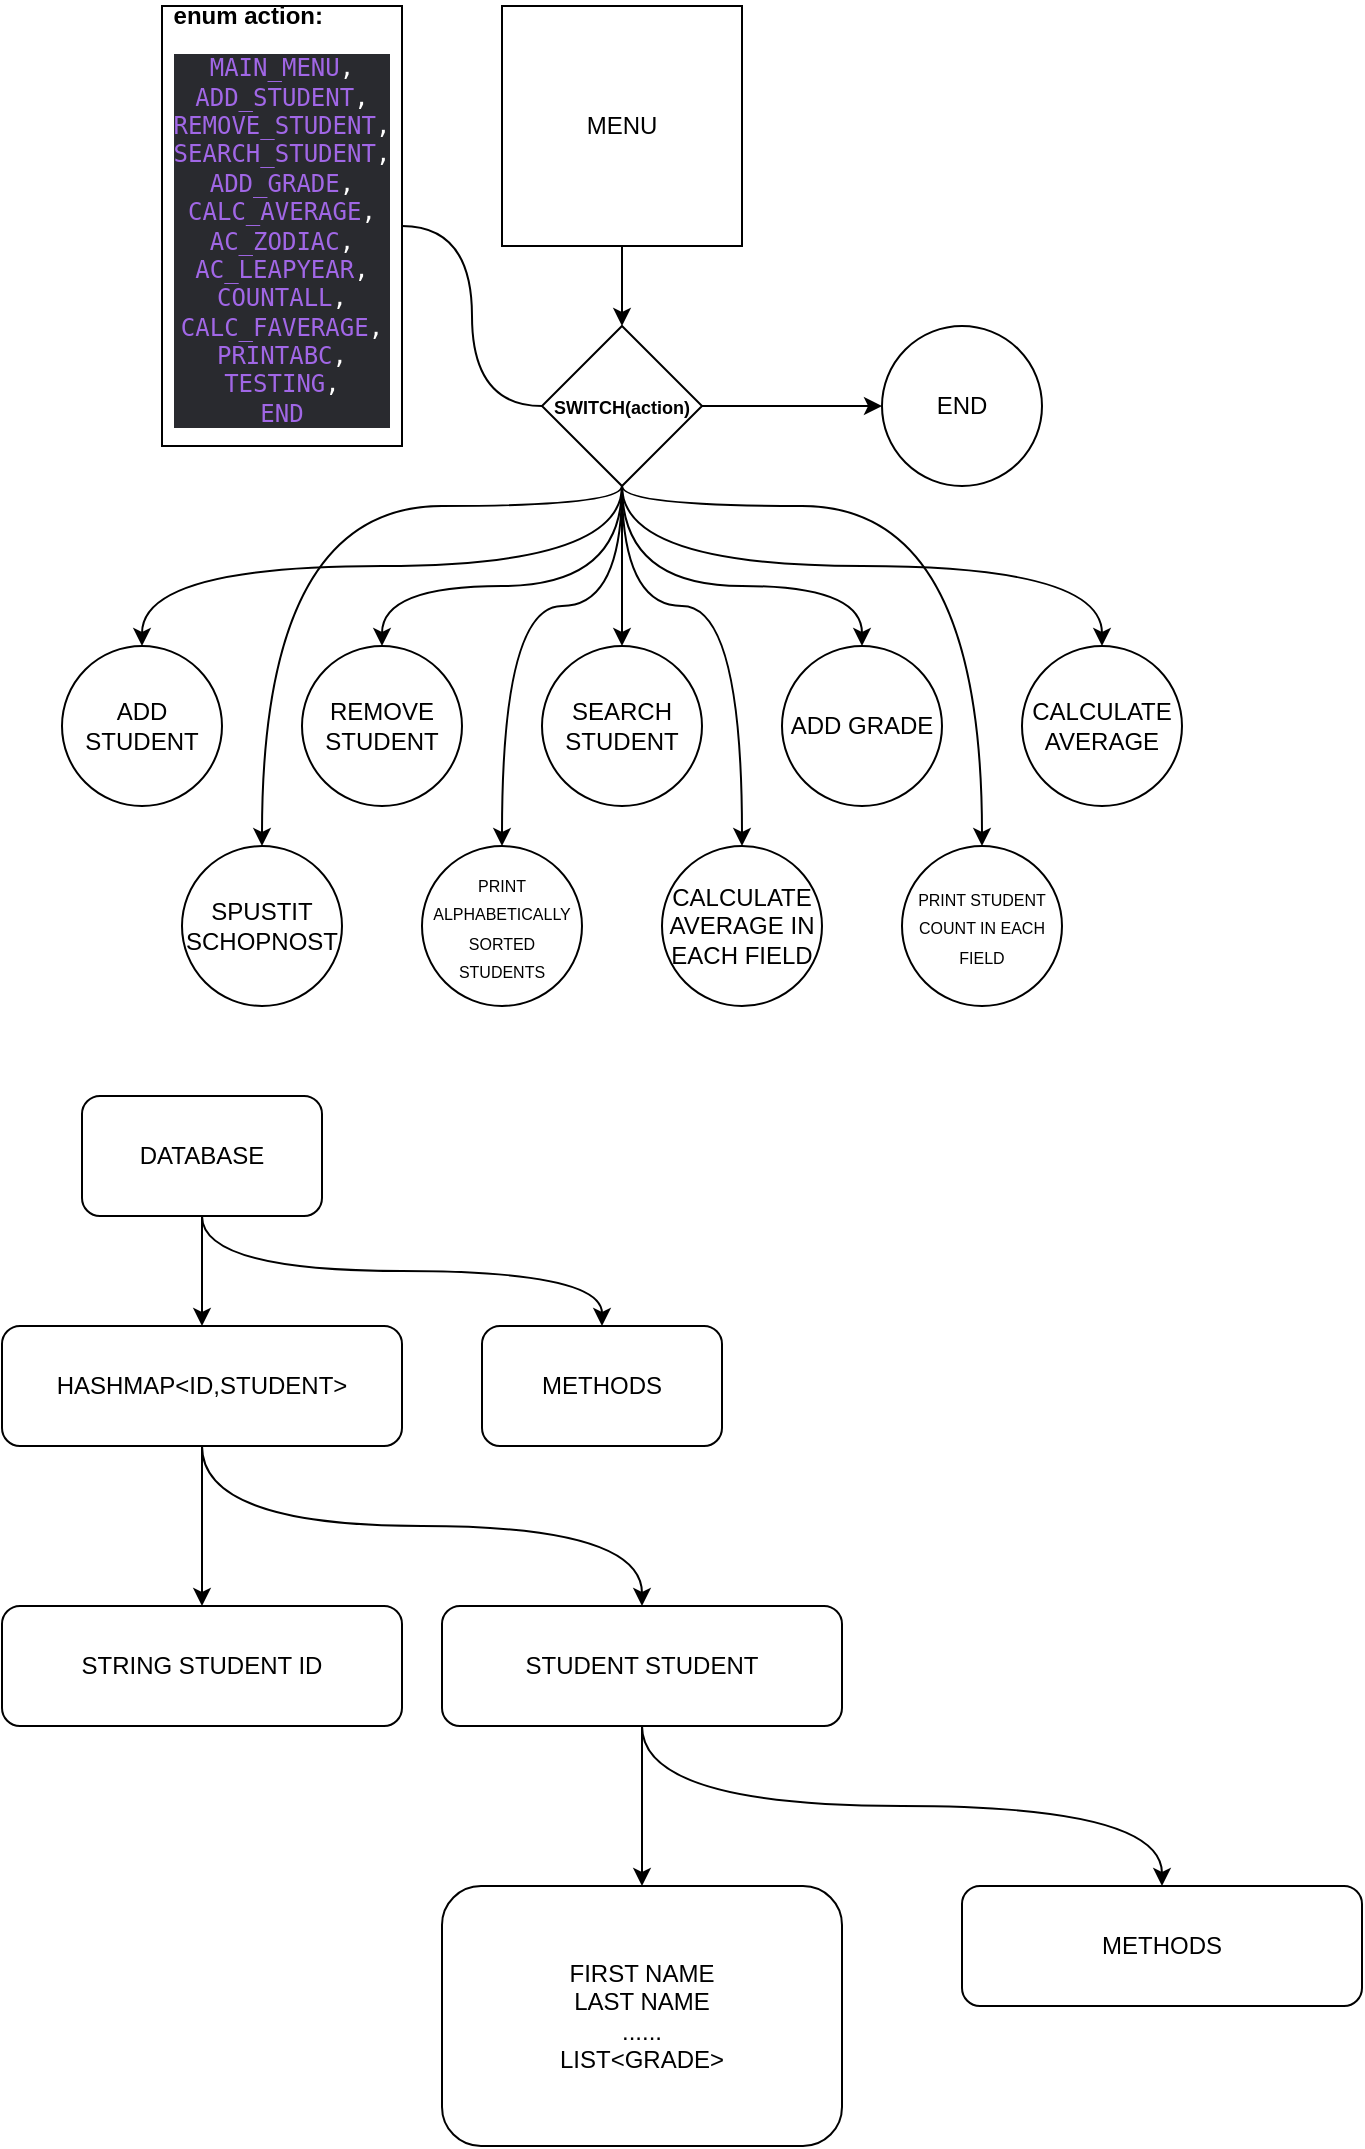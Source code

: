 <mxfile version="17.4.2" type="device"><diagram id="dhNkYcpJN5SeuNb3kwOF" name="Page-1"><mxGraphModel dx="830" dy="513" grid="1" gridSize="10" guides="1" tooltips="1" connect="1" arrows="1" fold="1" page="1" pageScale="1" pageWidth="827" pageHeight="1169" math="0" shadow="0"><root><mxCell id="0"/><mxCell id="1" parent="0"/><mxCell id="n7JmjiGTG8Q_CoYcDzAs-15" style="edgeStyle=orthogonalEdgeStyle;curved=1;rounded=0;orthogonalLoop=1;jettySize=auto;html=1;exitX=0.5;exitY=1;exitDx=0;exitDy=0;entryX=0.5;entryY=0;entryDx=0;entryDy=0;fontSize=9;" parent="1" source="n7JmjiGTG8Q_CoYcDzAs-1" target="n7JmjiGTG8Q_CoYcDzAs-2" edge="1"><mxGeometry relative="1" as="geometry"/></mxCell><mxCell id="n7JmjiGTG8Q_CoYcDzAs-1" value="MENU&lt;br&gt;" style="whiteSpace=wrap;html=1;aspect=fixed;" parent="1" vertex="1"><mxGeometry x="340" y="40" width="120" height="120" as="geometry"/></mxCell><mxCell id="n7JmjiGTG8Q_CoYcDzAs-6" style="edgeStyle=orthogonalEdgeStyle;rounded=0;orthogonalLoop=1;jettySize=auto;html=1;exitX=0.5;exitY=1;exitDx=0;exitDy=0;entryX=0.5;entryY=0;entryDx=0;entryDy=0;" parent="1" source="n7JmjiGTG8Q_CoYcDzAs-2" target="n7JmjiGTG8Q_CoYcDzAs-4" edge="1"><mxGeometry relative="1" as="geometry"><mxPoint x="400" y="320" as="sourcePoint"/></mxGeometry></mxCell><mxCell id="n7JmjiGTG8Q_CoYcDzAs-7" style="edgeStyle=orthogonalEdgeStyle;rounded=0;orthogonalLoop=1;jettySize=auto;html=1;exitX=0.5;exitY=1;exitDx=0;exitDy=0;entryX=0.5;entryY=0;entryDx=0;entryDy=0;curved=1;" parent="1" source="n7JmjiGTG8Q_CoYcDzAs-2" target="n7JmjiGTG8Q_CoYcDzAs-5" edge="1"><mxGeometry relative="1" as="geometry"><mxPoint x="400" y="320" as="sourcePoint"/><Array as="points"><mxPoint x="400" y="330"/><mxPoint x="280" y="330"/></Array></mxGeometry></mxCell><mxCell id="n7JmjiGTG8Q_CoYcDzAs-8" style="edgeStyle=orthogonalEdgeStyle;rounded=0;orthogonalLoop=1;jettySize=auto;html=1;exitX=0.5;exitY=1;exitDx=0;exitDy=0;entryX=0.5;entryY=0;entryDx=0;entryDy=0;curved=1;" parent="1" source="n7JmjiGTG8Q_CoYcDzAs-2" target="n7JmjiGTG8Q_CoYcDzAs-3" edge="1"><mxGeometry relative="1" as="geometry"><mxPoint x="400" y="320" as="sourcePoint"/><Array as="points"><mxPoint x="400" y="330"/><mxPoint x="520" y="330"/></Array></mxGeometry></mxCell><mxCell id="n7JmjiGTG8Q_CoYcDzAs-10" value="" style="edgeStyle=orthogonalEdgeStyle;rounded=0;orthogonalLoop=1;jettySize=auto;html=1;curved=1;exitX=0.5;exitY=1;exitDx=0;exitDy=0;" parent="1" source="n7JmjiGTG8Q_CoYcDzAs-2" target="n7JmjiGTG8Q_CoYcDzAs-9" edge="1"><mxGeometry relative="1" as="geometry"><mxPoint x="400" y="320" as="sourcePoint"/><Array as="points"><mxPoint x="400" y="320"/><mxPoint x="160" y="320"/></Array></mxGeometry></mxCell><mxCell id="n7JmjiGTG8Q_CoYcDzAs-12" value="" style="edgeStyle=orthogonalEdgeStyle;rounded=0;orthogonalLoop=1;jettySize=auto;html=1;curved=1;exitX=0.5;exitY=1;exitDx=0;exitDy=0;" parent="1" source="n7JmjiGTG8Q_CoYcDzAs-2" target="n7JmjiGTG8Q_CoYcDzAs-11" edge="1"><mxGeometry relative="1" as="geometry"><mxPoint x="400" y="320" as="sourcePoint"/><Array as="points"><mxPoint x="400" y="320"/><mxPoint x="640" y="320"/></Array></mxGeometry></mxCell><mxCell id="n7JmjiGTG8Q_CoYcDzAs-14" value="" style="edgeStyle=orthogonalEdgeStyle;rounded=0;orthogonalLoop=1;jettySize=auto;html=1;exitX=1;exitY=0.5;exitDx=0;exitDy=0;curved=1;" parent="1" source="n7JmjiGTG8Q_CoYcDzAs-2" target="n7JmjiGTG8Q_CoYcDzAs-13" edge="1"><mxGeometry relative="1" as="geometry"/></mxCell><mxCell id="n7JmjiGTG8Q_CoYcDzAs-17" value="" style="edgeStyle=orthogonalEdgeStyle;curved=1;rounded=0;orthogonalLoop=1;jettySize=auto;html=1;fontSize=10;startArrow=none;startFill=0;endArrow=none;endFill=0;" parent="1" source="n7JmjiGTG8Q_CoYcDzAs-2" target="n7JmjiGTG8Q_CoYcDzAs-16" edge="1"><mxGeometry relative="1" as="geometry"/></mxCell><mxCell id="Mg9xroK7dNu9QhbX7GLU-8" style="edgeStyle=orthogonalEdgeStyle;rounded=0;orthogonalLoop=1;jettySize=auto;html=1;exitX=0.5;exitY=1;exitDx=0;exitDy=0;entryX=0.5;entryY=0;entryDx=0;entryDy=0;curved=1;" parent="1" source="n7JmjiGTG8Q_CoYcDzAs-2" target="Mg9xroK7dNu9QhbX7GLU-3" edge="1"><mxGeometry relative="1" as="geometry"><Array as="points"><mxPoint x="400" y="290"/><mxPoint x="220" y="290"/></Array></mxGeometry></mxCell><mxCell id="Mg9xroK7dNu9QhbX7GLU-9" style="edgeStyle=orthogonalEdgeStyle;curved=1;rounded=0;orthogonalLoop=1;jettySize=auto;html=1;exitX=0.5;exitY=1;exitDx=0;exitDy=0;entryX=0.5;entryY=0;entryDx=0;entryDy=0;" parent="1" source="n7JmjiGTG8Q_CoYcDzAs-2" target="Mg9xroK7dNu9QhbX7GLU-4" edge="1"><mxGeometry relative="1" as="geometry"><Array as="points"><mxPoint x="400" y="340"/><mxPoint x="340" y="340"/></Array></mxGeometry></mxCell><mxCell id="Mg9xroK7dNu9QhbX7GLU-10" style="edgeStyle=orthogonalEdgeStyle;curved=1;rounded=0;orthogonalLoop=1;jettySize=auto;html=1;exitX=0.5;exitY=1;exitDx=0;exitDy=0;entryX=0.5;entryY=0;entryDx=0;entryDy=0;" parent="1" source="n7JmjiGTG8Q_CoYcDzAs-2" target="Mg9xroK7dNu9QhbX7GLU-5" edge="1"><mxGeometry relative="1" as="geometry"><Array as="points"><mxPoint x="400" y="340"/><mxPoint x="460" y="340"/></Array></mxGeometry></mxCell><mxCell id="Mg9xroK7dNu9QhbX7GLU-11" style="edgeStyle=orthogonalEdgeStyle;curved=1;rounded=0;orthogonalLoop=1;jettySize=auto;html=1;exitX=0.5;exitY=1;exitDx=0;exitDy=0;entryX=0.5;entryY=0;entryDx=0;entryDy=0;" parent="1" source="n7JmjiGTG8Q_CoYcDzAs-2" target="Mg9xroK7dNu9QhbX7GLU-6" edge="1"><mxGeometry relative="1" as="geometry"><Array as="points"><mxPoint x="400" y="290"/><mxPoint x="580" y="290"/></Array></mxGeometry></mxCell><mxCell id="n7JmjiGTG8Q_CoYcDzAs-2" value="&lt;font size=&quot;1&quot;&gt;&lt;b style=&quot;font-size: 9px&quot;&gt;SWITCH(action)&lt;/b&gt;&lt;/font&gt;" style="rhombus;whiteSpace=wrap;html=1;fontSize=10;" parent="1" vertex="1"><mxGeometry x="360" y="200" width="80" height="80" as="geometry"/></mxCell><mxCell id="n7JmjiGTG8Q_CoYcDzAs-3" value="ADD GRADE" style="ellipse;whiteSpace=wrap;html=1;aspect=fixed;" parent="1" vertex="1"><mxGeometry x="480" y="360" width="80" height="80" as="geometry"/></mxCell><mxCell id="n7JmjiGTG8Q_CoYcDzAs-4" value="SEARCH STUDENT" style="ellipse;whiteSpace=wrap;html=1;aspect=fixed;" parent="1" vertex="1"><mxGeometry x="360" y="360" width="80" height="80" as="geometry"/></mxCell><mxCell id="n7JmjiGTG8Q_CoYcDzAs-5" value="REMOVE STUDENT" style="ellipse;whiteSpace=wrap;html=1;aspect=fixed;" parent="1" vertex="1"><mxGeometry x="240" y="360" width="80" height="80" as="geometry"/></mxCell><mxCell id="n7JmjiGTG8Q_CoYcDzAs-9" value="ADD STUDENT" style="ellipse;whiteSpace=wrap;html=1;aspect=fixed;" parent="1" vertex="1"><mxGeometry x="120" y="360" width="80" height="80" as="geometry"/></mxCell><mxCell id="n7JmjiGTG8Q_CoYcDzAs-11" value="CALCULATE AVERAGE" style="ellipse;whiteSpace=wrap;html=1;aspect=fixed;" parent="1" vertex="1"><mxGeometry x="600" y="360" width="80" height="80" as="geometry"/></mxCell><mxCell id="n7JmjiGTG8Q_CoYcDzAs-13" value="END" style="ellipse;whiteSpace=wrap;html=1;aspect=fixed;" parent="1" vertex="1"><mxGeometry x="530" y="200" width="80" height="80" as="geometry"/></mxCell><mxCell id="n7JmjiGTG8Q_CoYcDzAs-16" value="&lt;div style=&quot;text-align: left&quot;&gt;&lt;b style=&quot;line-height: 1&quot;&gt;enum action:&lt;br&gt;&lt;/b&gt;&lt;/div&gt;&lt;pre style=&quot;background-color: rgb(41 , 42 , 47) ; font-family: &amp;#34;jetbrains mono&amp;#34; , monospace&quot;&gt;&lt;span style=&quot;color: rgb(161 , 103 , 230)&quot;&gt;MAIN_MENU&lt;/span&gt;&lt;font color=&quot;#ffffff&quot;&gt;,&lt;/font&gt;&lt;span style=&quot;color: rgb(161 , 103 , 230)&quot;&gt;&lt;br/&gt;ADD_STUDENT&lt;/span&gt;&lt;font color=&quot;#ffffff&quot;&gt;,&lt;br&gt;&lt;/font&gt;&lt;span style=&quot;color: rgb(161 , 103 , 230)&quot;&gt;REMOVE_STUDENT&lt;/span&gt;&lt;font color=&quot;#ffffff&quot;&gt;,&lt;br&gt;&lt;/font&gt;&lt;span style=&quot;color: rgb(161 , 103 , 230)&quot;&gt;SEARCH_STUDENT&lt;/span&gt;&lt;font color=&quot;#ffffff&quot;&gt;,&lt;br&gt;&lt;/font&gt;&lt;span style=&quot;color: rgb(161 , 103 , 230)&quot;&gt;ADD_GRADE&lt;/span&gt;&lt;font color=&quot;#ffffff&quot;&gt;,&lt;br&gt;&lt;/font&gt;&lt;span style=&quot;color: rgb(161 , 103 , 230)&quot;&gt;CALC_AVERAGE&lt;/span&gt;&lt;font color=&quot;#ffffff&quot;&gt;,&lt;br&gt;&lt;/font&gt;&lt;span style=&quot;color: rgb(161 , 103 , 230)&quot;&gt;AC_ZODIAC&lt;/span&gt;&lt;font color=&quot;#ffffff&quot;&gt;,&lt;br&gt;&lt;/font&gt;&lt;span style=&quot;color: rgb(161 , 103 , 230)&quot;&gt;AC_LEAPYEAR&lt;/span&gt;&lt;font color=&quot;#ffffff&quot;&gt;,&lt;br&gt;&lt;/font&gt;&lt;span style=&quot;color: rgb(161 , 103 , 230)&quot;&gt;COUNTALL&lt;/span&gt;&lt;font color=&quot;#ffffff&quot;&gt;,&lt;br&gt;&lt;/font&gt;&lt;span style=&quot;color: rgb(161 , 103 , 230)&quot;&gt;CALC_FAVERAGE&lt;/span&gt;&lt;font color=&quot;#ffffff&quot;&gt;,&lt;br&gt;&lt;/font&gt;&lt;span style=&quot;color: rgb(161 , 103 , 230)&quot;&gt;PRINTABC&lt;/span&gt;&lt;font color=&quot;#ffffff&quot;&gt;,&lt;br&gt;&lt;/font&gt;&lt;span style=&quot;color: rgb(161 , 103 , 230)&quot;&gt;TESTING&lt;/span&gt;&lt;font color=&quot;#ffffff&quot;&gt;,&lt;br&gt;&lt;/font&gt;&lt;span style=&quot;color: rgb(161 , 103 , 230)&quot;&gt;END&lt;/span&gt;&lt;/pre&gt;" style="whiteSpace=wrap;html=1;" parent="1" vertex="1"><mxGeometry x="170" y="40" width="120" height="220" as="geometry"/></mxCell><mxCell id="Mg9xroK7dNu9QhbX7GLU-3" value="SPUSTIT SCHOPNOST" style="ellipse;whiteSpace=wrap;html=1;aspect=fixed;" parent="1" vertex="1"><mxGeometry x="180" y="460" width="80" height="80" as="geometry"/></mxCell><mxCell id="Mg9xroK7dNu9QhbX7GLU-4" value="&lt;font style=&quot;font-size: 8px&quot;&gt;PRINT ALPHABETICALLY SORTED STUDENTS&lt;/font&gt;" style="ellipse;whiteSpace=wrap;html=1;aspect=fixed;" parent="1" vertex="1"><mxGeometry x="300" y="460" width="80" height="80" as="geometry"/></mxCell><mxCell id="Mg9xroK7dNu9QhbX7GLU-5" value="CALCULATE AVERAGE IN EACH FIELD" style="ellipse;whiteSpace=wrap;html=1;aspect=fixed;" parent="1" vertex="1"><mxGeometry x="420" y="460" width="80" height="80" as="geometry"/></mxCell><mxCell id="Mg9xroK7dNu9QhbX7GLU-6" value="&lt;font style=&quot;font-size: 8px&quot;&gt;PRINT STUDENT COUNT IN EACH FIELD&lt;/font&gt;" style="ellipse;whiteSpace=wrap;html=1;aspect=fixed;" parent="1" vertex="1"><mxGeometry x="540" y="460" width="80" height="80" as="geometry"/></mxCell><mxCell id="Mg9xroK7dNu9QhbX7GLU-15" value="" style="edgeStyle=orthogonalEdgeStyle;curved=1;rounded=0;orthogonalLoop=1;jettySize=auto;html=1;" parent="1" source="Mg9xroK7dNu9QhbX7GLU-12" target="Mg9xroK7dNu9QhbX7GLU-14" edge="1"><mxGeometry relative="1" as="geometry"/></mxCell><mxCell id="Mg9xroK7dNu9QhbX7GLU-17" value="" style="edgeStyle=orthogonalEdgeStyle;curved=1;rounded=0;orthogonalLoop=1;jettySize=auto;html=1;exitX=0.5;exitY=1;exitDx=0;exitDy=0;" parent="1" source="Mg9xroK7dNu9QhbX7GLU-12" target="Mg9xroK7dNu9QhbX7GLU-16" edge="1"><mxGeometry relative="1" as="geometry"/></mxCell><mxCell id="Mg9xroK7dNu9QhbX7GLU-12" value="HASHMAP&amp;lt;ID,STUDENT&amp;gt;" style="rounded=1;whiteSpace=wrap;html=1;" parent="1" vertex="1"><mxGeometry x="90" y="700" width="200" height="60" as="geometry"/></mxCell><mxCell id="Mg9xroK7dNu9QhbX7GLU-14" value="STRING STUDENT ID" style="rounded=1;whiteSpace=wrap;html=1;" parent="1" vertex="1"><mxGeometry x="90" y="840" width="200" height="60" as="geometry"/></mxCell><mxCell id="Mg9xroK7dNu9QhbX7GLU-19" value="" style="edgeStyle=orthogonalEdgeStyle;curved=1;rounded=0;orthogonalLoop=1;jettySize=auto;html=1;" parent="1" source="Mg9xroK7dNu9QhbX7GLU-16" target="Mg9xroK7dNu9QhbX7GLU-18" edge="1"><mxGeometry relative="1" as="geometry"/></mxCell><mxCell id="Mg9xroK7dNu9QhbX7GLU-22" value="" style="edgeStyle=orthogonalEdgeStyle;curved=1;rounded=0;orthogonalLoop=1;jettySize=auto;html=1;exitX=0.5;exitY=1;exitDx=0;exitDy=0;" parent="1" source="Mg9xroK7dNu9QhbX7GLU-16" target="Mg9xroK7dNu9QhbX7GLU-21" edge="1"><mxGeometry relative="1" as="geometry"/></mxCell><mxCell id="Mg9xroK7dNu9QhbX7GLU-16" value="STUDENT STUDENT" style="rounded=1;whiteSpace=wrap;html=1;" parent="1" vertex="1"><mxGeometry x="310" y="840" width="200" height="60" as="geometry"/></mxCell><mxCell id="Mg9xroK7dNu9QhbX7GLU-18" value="FIRST NAME&lt;br&gt;LAST NAME&lt;br&gt;......&lt;br&gt;LIST&amp;lt;GRADE&amp;gt;" style="rounded=1;whiteSpace=wrap;html=1;" parent="1" vertex="1"><mxGeometry x="310" y="980" width="200" height="130" as="geometry"/></mxCell><mxCell id="Mg9xroK7dNu9QhbX7GLU-21" value="METHODS" style="rounded=1;whiteSpace=wrap;html=1;" parent="1" vertex="1"><mxGeometry x="570" y="980" width="200" height="60" as="geometry"/></mxCell><mxCell id="Mg9xroK7dNu9QhbX7GLU-24" style="edgeStyle=orthogonalEdgeStyle;curved=1;rounded=0;orthogonalLoop=1;jettySize=auto;html=1;exitX=0.5;exitY=1;exitDx=0;exitDy=0;entryX=0.5;entryY=0;entryDx=0;entryDy=0;" parent="1" source="Mg9xroK7dNu9QhbX7GLU-23" target="Mg9xroK7dNu9QhbX7GLU-12" edge="1"><mxGeometry relative="1" as="geometry"/></mxCell><mxCell id="Mg9xroK7dNu9QhbX7GLU-27" value="" style="edgeStyle=orthogonalEdgeStyle;curved=1;rounded=0;orthogonalLoop=1;jettySize=auto;html=1;exitX=0.5;exitY=1;exitDx=0;exitDy=0;" parent="1" source="Mg9xroK7dNu9QhbX7GLU-23" target="Mg9xroK7dNu9QhbX7GLU-26" edge="1"><mxGeometry relative="1" as="geometry"/></mxCell><mxCell id="Mg9xroK7dNu9QhbX7GLU-23" value="DATABASE" style="rounded=1;whiteSpace=wrap;html=1;" parent="1" vertex="1"><mxGeometry x="130" y="585" width="120" height="60" as="geometry"/></mxCell><mxCell id="Mg9xroK7dNu9QhbX7GLU-26" value="METHODS" style="rounded=1;whiteSpace=wrap;html=1;" parent="1" vertex="1"><mxGeometry x="330" y="700" width="120" height="60" as="geometry"/></mxCell></root></mxGraphModel></diagram></mxfile>